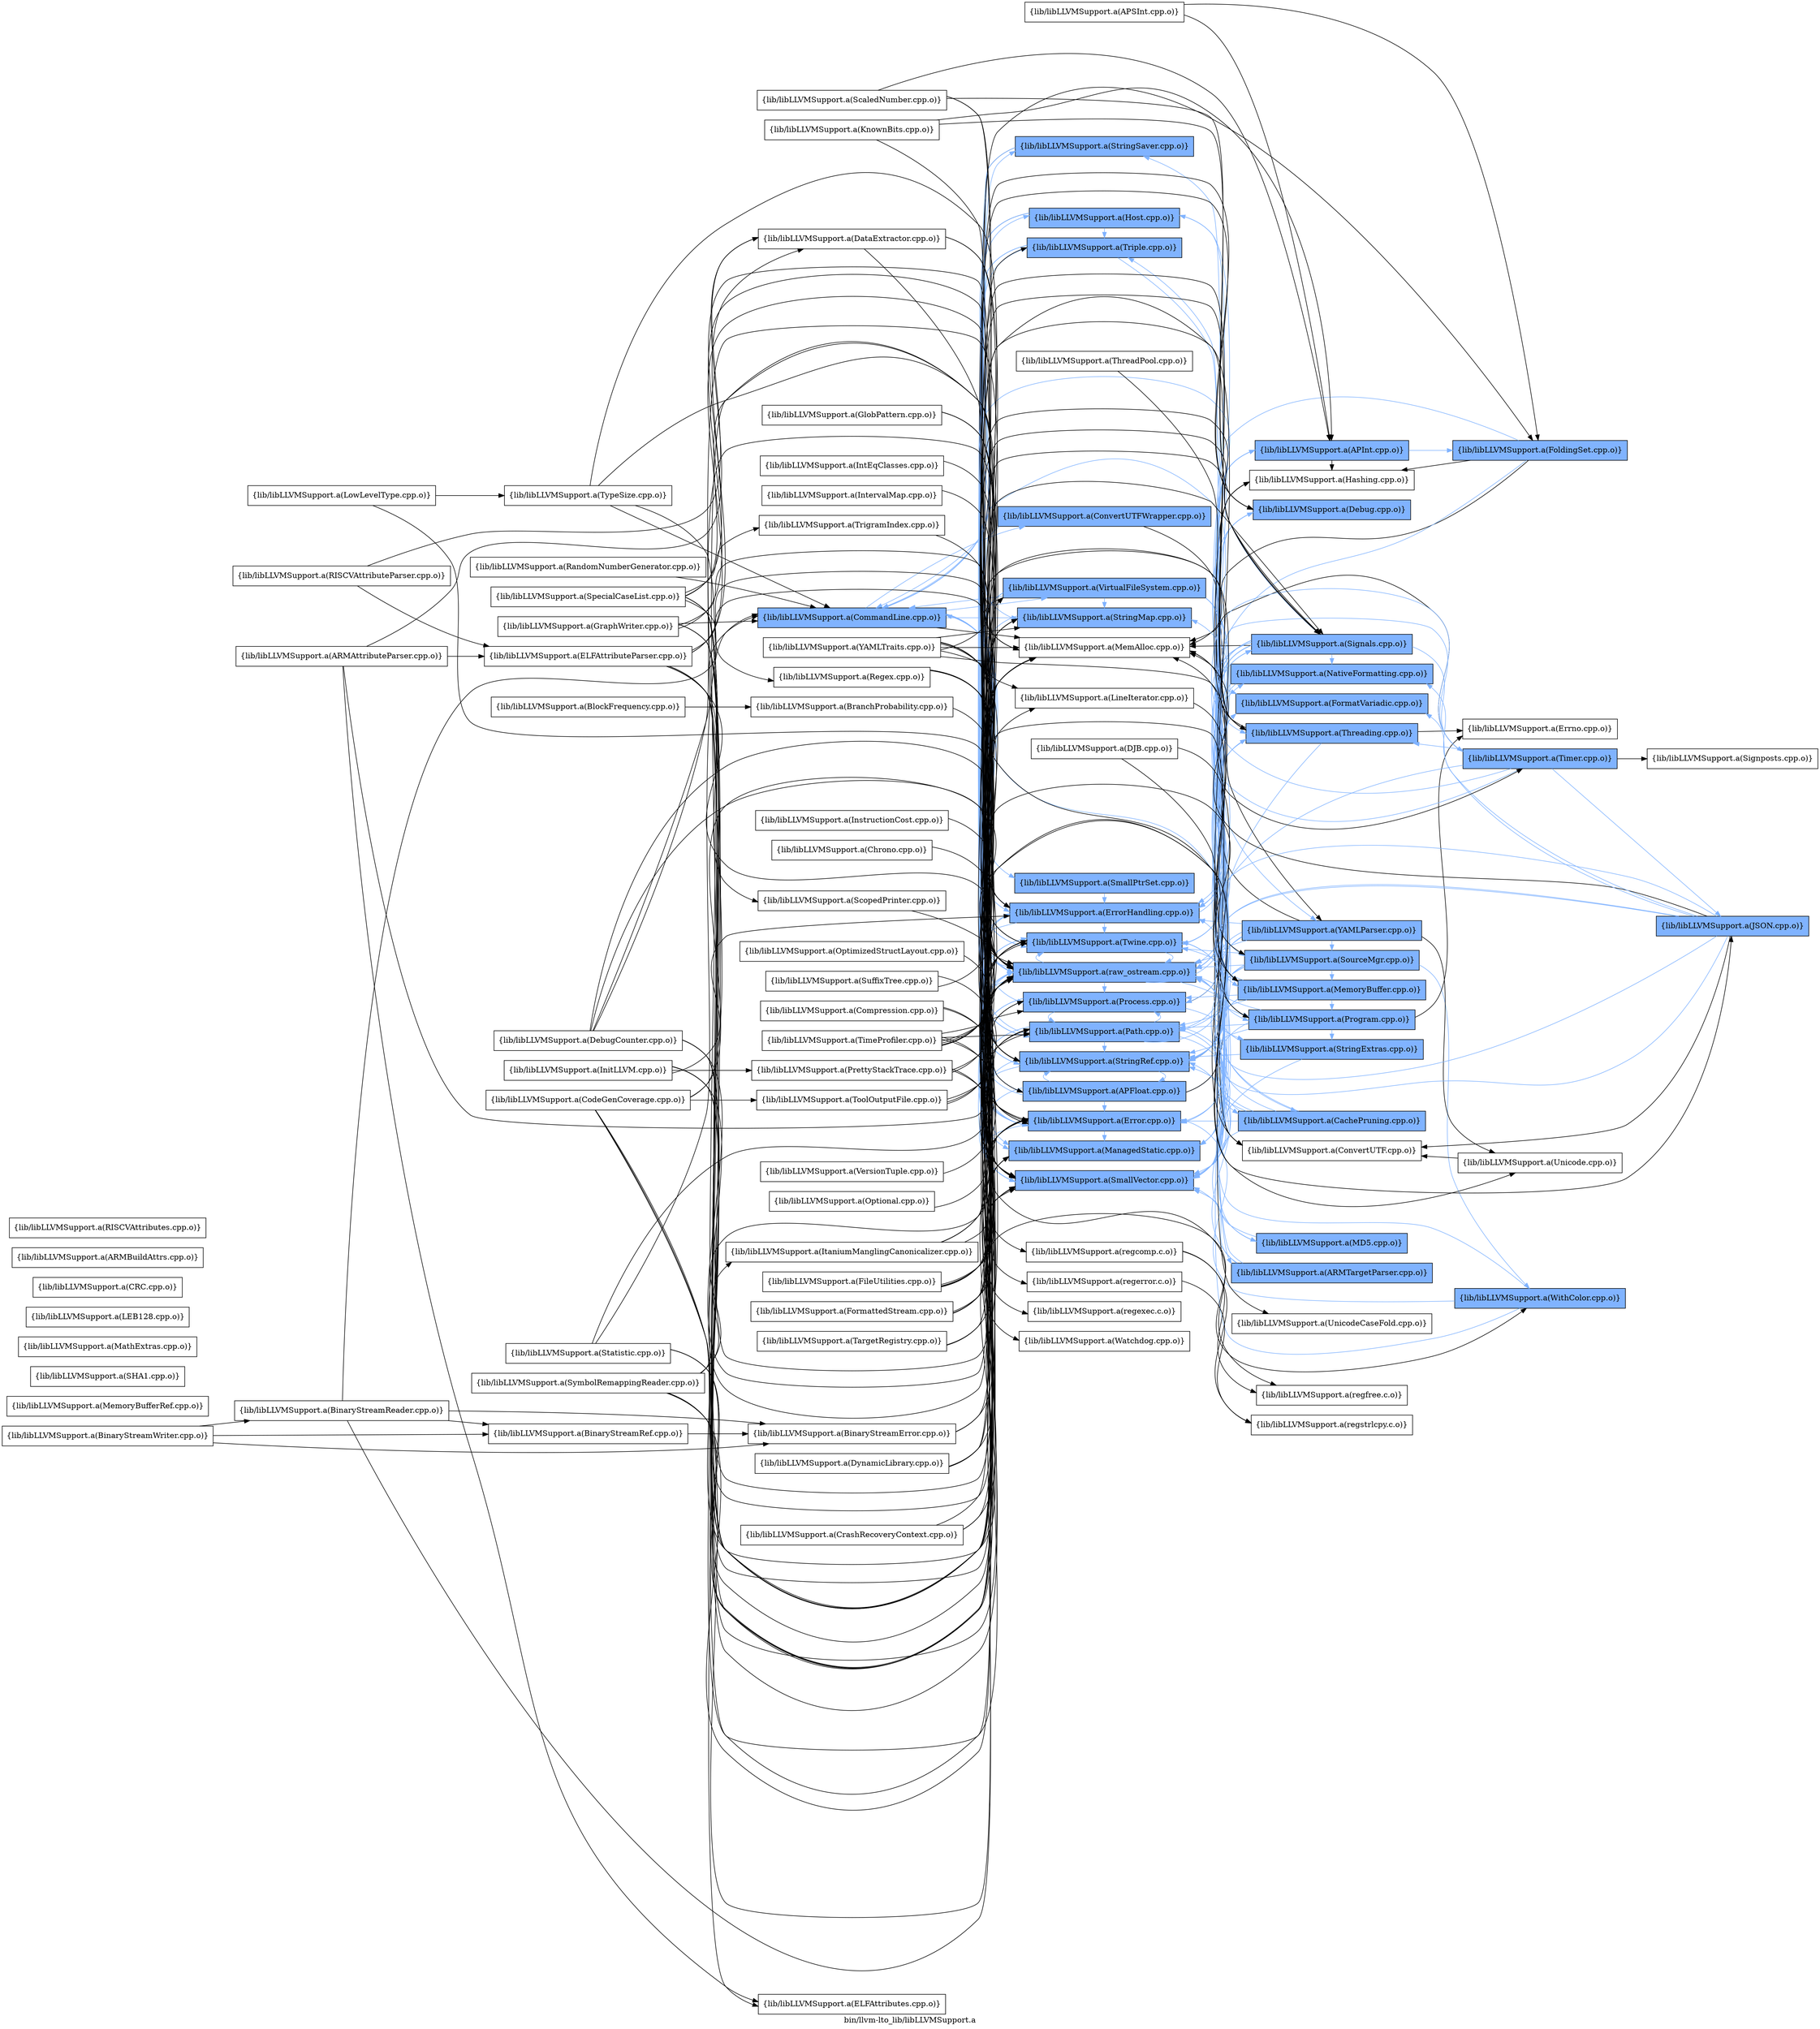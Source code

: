 digraph "bin/llvm-lto_lib/libLLVMSupport.a" {
	label="bin/llvm-lto_lib/libLLVMSupport.a";
	rankdir=LR;
	{ rank=same; Node0x557d850bd7e8;  }
	{ rank=same; Node0x557d850baef8; Node0x557d850bc258; Node0x557d850b8ba8; Node0x557d850b7988; Node0x557d850c6988; Node0x557d850c6578; Node0x557d850b61c8; Node0x557d850b68a8; Node0x557d850b8478; Node0x557d850b8bf8; Node0x557d850bfcc8; Node0x557d850a6868; Node0x557d850a7768; Node0x557d850a5d78; Node0x557d850c5498; Node0x557d850a1fe8; Node0x557d850a2588; Node0x557d850a38e8;  }
	{ rank=same; Node0x557d850ba2c8; Node0x557d850c2c48; Node0x557d850b5d18; Node0x557d850b56d8; Node0x557d850a53c8; Node0x557d850a8348; Node0x557d850a5b48; Node0x557d850b99b8; Node0x557d850c0678; Node0x557d850b4788; Node0x557d850c3fa8; Node0x557d850c3238; Node0x557d850bf9a8; Node0x557d850a3de8; Node0x557d850c00d8; Node0x557d850b5778;  }
	{ rank=same; Node0x557d850b7578; Node0x557d850c2838; Node0x557d850a4c48; Node0x557d850c3878; Node0x557d850a64f8;  }
	{ rank=same; Node0x557d850bd7e8;  }
	{ rank=same; Node0x557d850baef8; Node0x557d850bc258; Node0x557d850b8ba8; Node0x557d850b7988; Node0x557d850c6988; Node0x557d850c6578; Node0x557d850b61c8; Node0x557d850b68a8; Node0x557d850b8478; Node0x557d850b8bf8; Node0x557d850bfcc8; Node0x557d850a6868; Node0x557d850a7768; Node0x557d850a5d78; Node0x557d850c5498; Node0x557d850a1fe8; Node0x557d850a2588; Node0x557d850a38e8;  }
	{ rank=same; Node0x557d850ba2c8; Node0x557d850c2c48; Node0x557d850b5d18; Node0x557d850b56d8; Node0x557d850a53c8; Node0x557d850a8348; Node0x557d850a5b48; Node0x557d850b99b8; Node0x557d850c0678; Node0x557d850b4788; Node0x557d850c3fa8; Node0x557d850c3238; Node0x557d850bf9a8; Node0x557d850a3de8; Node0x557d850c00d8; Node0x557d850b5778;  }
	{ rank=same; Node0x557d850b7578; Node0x557d850c2838; Node0x557d850a4c48; Node0x557d850c3878; Node0x557d850a64f8;  }

	Node0x557d850bd7e8 [shape=record,shape=box,group=1,style=filled,fillcolor="0.600000 0.5 1",label="{lib/libLLVMSupport.a(CommandLine.cpp.o)}"];
	Node0x557d850bd7e8 -> Node0x557d850baef8[color="0.600000 0.5 1"];
	Node0x557d850bd7e8 -> Node0x557d850bc258[color="0.600000 0.5 1"];
	Node0x557d850bd7e8 -> Node0x557d850b8ba8[color="0.600000 0.5 1"];
	Node0x557d850bd7e8 -> Node0x557d850b7988[color="0.600000 0.5 1"];
	Node0x557d850bd7e8 -> Node0x557d850c6988[color="0.600000 0.5 1"];
	Node0x557d850bd7e8 -> Node0x557d850c6578;
	Node0x557d850bd7e8 -> Node0x557d850b61c8[color="0.600000 0.5 1"];
	Node0x557d850bd7e8 -> Node0x557d850b68a8[color="0.600000 0.5 1"];
	Node0x557d850bd7e8 -> Node0x557d850b8478[color="0.600000 0.5 1"];
	Node0x557d850bd7e8 -> Node0x557d850b8bf8[color="0.600000 0.5 1"];
	Node0x557d850bd7e8 -> Node0x557d850bfcc8[color="0.600000 0.5 1"];
	Node0x557d850bd7e8 -> Node0x557d850a6868[color="0.600000 0.5 1"];
	Node0x557d850bd7e8 -> Node0x557d850a7768[color="0.600000 0.5 1"];
	Node0x557d850bd7e8 -> Node0x557d850a5d78[color="0.600000 0.5 1"];
	Node0x557d850bd7e8 -> Node0x557d850c5498[color="0.600000 0.5 1"];
	Node0x557d850bd7e8 -> Node0x557d850a1fe8[color="0.600000 0.5 1"];
	Node0x557d850bd7e8 -> Node0x557d850a2588[color="0.600000 0.5 1"];
	Node0x557d850bd7e8 -> Node0x557d850a38e8[color="0.600000 0.5 1"];
	Node0x557d850b8ba8 [shape=record,shape=box,group=1,style=filled,fillcolor="0.600000 0.5 1",label="{lib/libLLVMSupport.a(Error.cpp.o)}"];
	Node0x557d850b8ba8 -> Node0x557d850b7988[color="0.600000 0.5 1"];
	Node0x557d850b8ba8 -> Node0x557d850c6988[color="0.600000 0.5 1"];
	Node0x557d850b8ba8 -> Node0x557d850b68a8[color="0.600000 0.5 1"];
	Node0x557d850b8ba8 -> Node0x557d850a7768[color="0.600000 0.5 1"];
	Node0x557d850b8ba8 -> Node0x557d850c5498[color="0.600000 0.5 1"];
	Node0x557d850b7988 [shape=record,shape=box,group=1,style=filled,fillcolor="0.600000 0.5 1",label="{lib/libLLVMSupport.a(ErrorHandling.cpp.o)}"];
	Node0x557d850b7988 -> Node0x557d850b56d8[color="0.600000 0.5 1"];
	Node0x557d850b7988 -> Node0x557d850a7768[color="0.600000 0.5 1"];
	Node0x557d850b7988 -> Node0x557d850c5498[color="0.600000 0.5 1"];
	Node0x557d850b7988 -> Node0x557d850a53c8[color="0.600000 0.5 1"];
	Node0x557d850c2068 [shape=record,shape=box,group=0,label="{lib/libLLVMSupport.a(InitLLVM.cpp.o)}"];
	Node0x557d850c2068 -> Node0x557d850b7988;
	Node0x557d850c2068 -> Node0x557d850c6988;
	Node0x557d850c2068 -> Node0x557d850c6578;
	Node0x557d850c2068 -> Node0x557d850beb98;
	Node0x557d850c2068 -> Node0x557d850a53c8;
	Node0x557d850c6578 [shape=record,shape=box,group=0,label="{lib/libLLVMSupport.a(MemAlloc.cpp.o)}"];
	Node0x557d850c0678 [shape=record,shape=box,group=1,style=filled,fillcolor="0.600000 0.5 1",label="{lib/libLLVMSupport.a(MemoryBuffer.cpp.o)}"];
	Node0x557d850c0678 -> Node0x557d850b8ba8[color="0.600000 0.5 1"];
	Node0x557d850c0678 -> Node0x557d850b68a8[color="0.600000 0.5 1"];
	Node0x557d850c0678 -> Node0x557d850a7768[color="0.600000 0.5 1"];
	Node0x557d850c0678 -> Node0x557d850a2588[color="0.600000 0.5 1"];
	Node0x557d850c0678 -> Node0x557d850a38e8[color="0.600000 0.5 1"];
	Node0x557d850c0678 -> Node0x557d850a3de8[color="0.600000 0.5 1"];
	Node0x557d850bfef8 [shape=record,shape=box,group=0,label="{lib/libLLVMSupport.a(MemoryBufferRef.cpp.o)}"];
	Node0x557d850b68a8 [shape=record,shape=box,group=1,style=filled,fillcolor="0.600000 0.5 1",label="{lib/libLLVMSupport.a(SmallVector.cpp.o)}"];
	Node0x557d850b68a8 -> Node0x557d850b7988[color="0.600000 0.5 1"];
	Node0x557d850b4788 [shape=record,shape=box,group=1,style=filled,fillcolor="0.600000 0.5 1",label="{lib/libLLVMSupport.a(SourceMgr.cpp.o)}"];
	Node0x557d850b4788 -> Node0x557d850c0678[color="0.600000 0.5 1"];
	Node0x557d850b4788 -> Node0x557d850b68a8[color="0.600000 0.5 1"];
	Node0x557d850b4788 -> Node0x557d850bfcc8[color="0.600000 0.5 1"];
	Node0x557d850b4788 -> Node0x557d850a7768[color="0.600000 0.5 1"];
	Node0x557d850b4788 -> Node0x557d850c3878[color="0.600000 0.5 1"];
	Node0x557d850b4788 -> Node0x557d850c5498[color="0.600000 0.5 1"];
	Node0x557d850b4788 -> Node0x557d850a2588[color="0.600000 0.5 1"];
	Node0x557d850b8478 [shape=record,shape=box,group=1,style=filled,fillcolor="0.600000 0.5 1",label="{lib/libLLVMSupport.a(StringMap.cpp.o)}"];
	Node0x557d850b8478 -> Node0x557d850b7988[color="0.600000 0.5 1"];
	Node0x557d850bfcc8 [shape=record,shape=box,group=1,style=filled,fillcolor="0.600000 0.5 1",label="{lib/libLLVMSupport.a(StringRef.cpp.o)}"];
	Node0x557d850bfcc8 -> Node0x557d850baef8[color="0.600000 0.5 1"];
	Node0x557d850bfcc8 -> Node0x557d850ba2c8[color="0.600000 0.5 1"];
	Node0x557d850bfcc8 -> Node0x557d850b8ba8[color="0.600000 0.5 1"];
	Node0x557d850bfcc8 -> Node0x557d850c2c48;
	Node0x557d850bfcc8 -> Node0x557d850b68a8[color="0.600000 0.5 1"];
	Node0x557d850a7768 [shape=record,shape=box,group=1,style=filled,fillcolor="0.600000 0.5 1",label="{lib/libLLVMSupport.a(Twine.cpp.o)}"];
	Node0x557d850a7768 -> Node0x557d850b68a8[color="0.600000 0.5 1"];
	Node0x557d850a7768 -> Node0x557d850c5498[color="0.600000 0.5 1"];
	Node0x557d850c5498 [shape=record,shape=box,group=1,style=filled,fillcolor="0.600000 0.5 1",label="{lib/libLLVMSupport.a(raw_ostream.cpp.o)}"];
	Node0x557d850c5498 -> Node0x557d850b8ba8[color="0.600000 0.5 1"];
	Node0x557d850c5498 -> Node0x557d850b7988[color="0.600000 0.5 1"];
	Node0x557d850c5498 -> Node0x557d850c3238[color="0.600000 0.5 1"];
	Node0x557d850c5498 -> Node0x557d850bf9a8[color="0.600000 0.5 1"];
	Node0x557d850c5498 -> Node0x557d850b68a8[color="0.600000 0.5 1"];
	Node0x557d850c5498 -> Node0x557d850a7768[color="0.600000 0.5 1"];
	Node0x557d850c5498 -> Node0x557d850a2588[color="0.600000 0.5 1"];
	Node0x557d850c5498 -> Node0x557d850a38e8[color="0.600000 0.5 1"];
	Node0x557d850c5498 -> Node0x557d850a3de8[color="0.600000 0.5 1"];
	Node0x557d850a2588 [shape=record,shape=box,group=1,style=filled,fillcolor="0.600000 0.5 1",label="{lib/libLLVMSupport.a(Path.cpp.o)}"];
	Node0x557d850a2588 -> Node0x557d850b99b8[color="0.600000 0.5 1"];
	Node0x557d850a2588 -> Node0x557d850b8ba8[color="0.600000 0.5 1"];
	Node0x557d850a2588 -> Node0x557d850c00d8[color="0.600000 0.5 1"];
	Node0x557d850a2588 -> Node0x557d850b68a8[color="0.600000 0.5 1"];
	Node0x557d850a2588 -> Node0x557d850bfcc8[color="0.600000 0.5 1"];
	Node0x557d850a2588 -> Node0x557d850a7768[color="0.600000 0.5 1"];
	Node0x557d850a2588 -> Node0x557d850a38e8[color="0.600000 0.5 1"];
	Node0x557d850a2588 -> Node0x557d850a53c8[color="0.600000 0.5 1"];
	Node0x557d850ba2c8 [shape=record,shape=box,group=1,style=filled,fillcolor="0.600000 0.5 1",label="{lib/libLLVMSupport.a(APInt.cpp.o)}"];
	Node0x557d850ba2c8 -> Node0x557d850b7578[color="0.600000 0.5 1"];
	Node0x557d850ba2c8 -> Node0x557d850c2c48;
	Node0x557d850ba2c8 -> Node0x557d850b68a8[color="0.600000 0.5 1"];
	Node0x557d850ba2c8 -> Node0x557d850c5498[color="0.600000 0.5 1"];
	Node0x557d850a6868 [shape=record,shape=box,group=1,style=filled,fillcolor="0.600000 0.5 1",label="{lib/libLLVMSupport.a(Triple.cpp.o)}"];
	Node0x557d850a6868 -> Node0x557d850b68a8[color="0.600000 0.5 1"];
	Node0x557d850a6868 -> Node0x557d850bfcc8[color="0.600000 0.5 1"];
	Node0x557d850a6868 -> Node0x557d850a5b48[color="0.600000 0.5 1"];
	Node0x557d850a6868 -> Node0x557d850a7768[color="0.600000 0.5 1"];
	Node0x557d850baef8 [shape=record,shape=box,group=1,style=filled,fillcolor="0.600000 0.5 1",label="{lib/libLLVMSupport.a(APFloat.cpp.o)}"];
	Node0x557d850baef8 -> Node0x557d850ba2c8[color="0.600000 0.5 1"];
	Node0x557d850baef8 -> Node0x557d850b8ba8[color="0.600000 0.5 1"];
	Node0x557d850baef8 -> Node0x557d850c2c48;
	Node0x557d850baef8 -> Node0x557d850b68a8[color="0.600000 0.5 1"];
	Node0x557d850baef8 -> Node0x557d850bfcc8[color="0.600000 0.5 1"];
	Node0x557d850baef8 -> Node0x557d850c5498[color="0.600000 0.5 1"];
	Node0x557d850c0218 [shape=record,shape=box,group=0,label="{lib/libLLVMSupport.a(KnownBits.cpp.o)}"];
	Node0x557d850c0218 -> Node0x557d850ba2c8;
	Node0x557d850c0218 -> Node0x557d850b56d8;
	Node0x557d850c0218 -> Node0x557d850c5498;
	Node0x557d850b61c8 [shape=record,shape=box,group=1,style=filled,fillcolor="0.600000 0.5 1",label="{lib/libLLVMSupport.a(SmallPtrSet.cpp.o)}"];
	Node0x557d850b61c8 -> Node0x557d850b7988[color="0.600000 0.5 1"];
	Node0x557d850b5778 [shape=record,shape=box,group=1,style=filled,fillcolor="0.600000 0.5 1",label="{lib/libLLVMSupport.a(StringExtras.cpp.o)}"];
	Node0x557d850b5778 -> Node0x557d850b68a8[color="0.600000 0.5 1"];
	Node0x557d850b5778 -> Node0x557d850bfcc8[color="0.600000 0.5 1"];
	Node0x557d850b5778 -> Node0x557d850c5498[color="0.600000 0.5 1"];
	Node0x557d850a6c78 [shape=record,shape=box,group=0,label="{lib/libLLVMSupport.a(TypeSize.cpp.o)}"];
	Node0x557d850a6c78 -> Node0x557d850bd7e8;
	Node0x557d850a6c78 -> Node0x557d850b7988;
	Node0x557d850a6c78 -> Node0x557d850c3878;
	Node0x557d850a6c78 -> Node0x557d850c5498;
	Node0x557d850b56d8 [shape=record,shape=box,group=1,style=filled,fillcolor="0.600000 0.5 1",label="{lib/libLLVMSupport.a(Debug.cpp.o)}"];
	Node0x557d850b56d8 -> Node0x557d850c6988[color="0.600000 0.5 1"];
	Node0x557d850b56d8 -> Node0x557d850c5498[color="0.600000 0.5 1"];
	Node0x557d850c6988 [shape=record,shape=box,group=1,style=filled,fillcolor="0.600000 0.5 1",label="{lib/libLLVMSupport.a(ManagedStatic.cpp.o)}"];
	Node0x557d850c6988 -> Node0x557d850a8348[color="0.600000 0.5 1"];
	Node0x557d850bba38 [shape=record,shape=box,group=0,label="{lib/libLLVMSupport.a(BranchProbability.cpp.o)}"];
	Node0x557d850bba38 -> Node0x557d850c5498;
	Node0x557d850bed28 [shape=record,shape=box,group=0,label="{lib/libLLVMSupport.a(LowLevelType.cpp.o)}"];
	Node0x557d850bed28 -> Node0x557d850a6c78;
	Node0x557d850bed28 -> Node0x557d850c5498;
	Node0x557d850bdab8 [shape=record,shape=box,group=0,label="{lib/libLLVMSupport.a(CodeGenCoverage.cpp.o)}"];
	Node0x557d850bdab8 -> Node0x557d850b68a8;
	Node0x557d850bdab8 -> Node0x557d850c2d88;
	Node0x557d850bdab8 -> Node0x557d850a7768;
	Node0x557d850bdab8 -> Node0x557d850c5498;
	Node0x557d850bdab8 -> Node0x557d850a38e8;
	Node0x557d850bdab8 -> Node0x557d850a8348;
	Node0x557d850c25b8 [shape=record,shape=box,group=0,label="{lib/libLLVMSupport.a(GraphWriter.cpp.o)}"];
	Node0x557d850c25b8 -> Node0x557d850bd7e8;
	Node0x557d850c25b8 -> Node0x557d850bfcc8;
	Node0x557d850c25b8 -> Node0x557d850a7768;
	Node0x557d850c25b8 -> Node0x557d850c5498;
	Node0x557d850c25b8 -> Node0x557d850a2588;
	Node0x557d850c25b8 -> Node0x557d850a3de8;
	Node0x557d850a22b8 [shape=record,shape=box,group=0,label="{lib/libLLVMSupport.a(DynamicLibrary.cpp.o)}"];
	Node0x557d850a22b8 -> Node0x557d850c6988;
	Node0x557d850a22b8 -> Node0x557d850c6578;
	Node0x557d850a22b8 -> Node0x557d850b8478;
	Node0x557d850a22b8 -> Node0x557d850a8348;
	Node0x557d850c2c48 [shape=record,shape=box,group=0,label="{lib/libLLVMSupport.a(Hashing.cpp.o)}"];
	Node0x557d850c00d8 [shape=record,shape=box,group=1,style=filled,fillcolor="0.600000 0.5 1",label="{lib/libLLVMSupport.a(MD5.cpp.o)}"];
	Node0x557d850c00d8 -> Node0x557d850b68a8[color="0.600000 0.5 1"];
	Node0x557d850c00d8 -> Node0x557d850c5498[color="0.600000 0.5 1"];
	Node0x557d850a50a8 [shape=record,shape=box,group=0,label="{lib/libLLVMSupport.a(TargetRegistry.cpp.o)}"];
	Node0x557d850a50a8 -> Node0x557d850a6868;
	Node0x557d850a50a8 -> Node0x557d850c5498;
	Node0x557d850b8bf8 [shape=record,shape=box,group=1,style=filled,fillcolor="0.600000 0.5 1",label="{lib/libLLVMSupport.a(StringSaver.cpp.o)}"];
	Node0x557d850b8bf8 -> Node0x557d850c6578;
	Node0x557d850b8bf8 -> Node0x557d850b68a8[color="0.600000 0.5 1"];
	Node0x557d850b8bf8 -> Node0x557d850bfcc8[color="0.600000 0.5 1"];
	Node0x557d850b3428 [shape=record,shape=box,group=0,label="{lib/libLLVMSupport.a(SHA1.cpp.o)}"];
	Node0x557d850a1fe8 [shape=record,shape=box,group=1,style=filled,fillcolor="0.600000 0.5 1",label="{lib/libLLVMSupport.a(Host.cpp.o)}"];
	Node0x557d850a1fe8 -> Node0x557d850c6578;
	Node0x557d850a1fe8 -> Node0x557d850c0678[color="0.600000 0.5 1"];
	Node0x557d850a1fe8 -> Node0x557d850b8478[color="0.600000 0.5 1"];
	Node0x557d850a1fe8 -> Node0x557d850bfcc8[color="0.600000 0.5 1"];
	Node0x557d850a1fe8 -> Node0x557d850a6868[color="0.600000 0.5 1"];
	Node0x557d850a1fe8 -> Node0x557d850c5498[color="0.600000 0.5 1"];
	Node0x557d850c0768 [shape=record,shape=box,group=0,label="{lib/libLLVMSupport.a(IntEqClasses.cpp.o)}"];
	Node0x557d850c0768 -> Node0x557d850b68a8;
	Node0x557d850c71f8 [shape=record,shape=box,group=0,label="{lib/libLLVMSupport.a(MathExtras.cpp.o)}"];
	Node0x557d850c0e98 [shape=record,shape=box,group=0,label="{lib/libLLVMSupport.a(IntervalMap.cpp.o)}"];
	Node0x557d850c0e98 -> Node0x557d850b68a8;
	Node0x557d850c5678 [shape=record,shape=box,group=0,label="{lib/libLLVMSupport.a(FormattedStream.cpp.o)}"];
	Node0x557d850c5678 -> Node0x557d850b5d18;
	Node0x557d850c5678 -> Node0x557d850b56d8;
	Node0x557d850c5678 -> Node0x557d850b68a8;
	Node0x557d850c5678 -> Node0x557d850a64f8;
	Node0x557d850c5678 -> Node0x557d850c5498;
	Node0x557d850bbc68 [shape=record,shape=box,group=0,label="{lib/libLLVMSupport.a(BlockFrequency.cpp.o)}"];
	Node0x557d850bbc68 -> Node0x557d850bba38;
	Node0x557d850b42d8 [shape=record,shape=box,group=0,label="{lib/libLLVMSupport.a(ScaledNumber.cpp.o)}"];
	Node0x557d850b42d8 -> Node0x557d850baef8;
	Node0x557d850b42d8 -> Node0x557d850ba2c8;
	Node0x557d850b42d8 -> Node0x557d850b56d8;
	Node0x557d850b42d8 -> Node0x557d850c5498;
	Node0x557d850b7578 [shape=record,shape=box,group=1,style=filled,fillcolor="0.600000 0.5 1",label="{lib/libLLVMSupport.a(FoldingSet.cpp.o)}"];
	Node0x557d850b7578 -> Node0x557d850b7988[color="0.600000 0.5 1"];
	Node0x557d850b7578 -> Node0x557d850c2c48;
	Node0x557d850b7578 -> Node0x557d850c6578;
	Node0x557d850b7578 -> Node0x557d850b68a8[color="0.600000 0.5 1"];
	Node0x557d850c4688 [shape=record,shape=box,group=0,label="{lib/libLLVMSupport.a(YAMLTraits.cpp.o)}"];
	Node0x557d850c4688 -> Node0x557d850b7988;
	Node0x557d850c4688 -> Node0x557d850bf908;
	Node0x557d850c4688 -> Node0x557d850c6578;
	Node0x557d850c4688 -> Node0x557d850c0678;
	Node0x557d850c4688 -> Node0x557d850b68a8;
	Node0x557d850c4688 -> Node0x557d850b4788;
	Node0x557d850c4688 -> Node0x557d850b8478;
	Node0x557d850c4688 -> Node0x557d850bfcc8;
	Node0x557d850c4688 -> Node0x557d850a7768;
	Node0x557d850c4688 -> Node0x557d850c3fa8;
	Node0x557d850c4688 -> Node0x557d850c5498;
	Node0x557d850bf908 [shape=record,shape=box,group=0,label="{lib/libLLVMSupport.a(LineIterator.cpp.o)}"];
	Node0x557d850bf908 -> Node0x557d850c0678;
	Node0x557d850b4f58 [shape=record,shape=box,group=0,label="{lib/libLLVMSupport.a(DebugCounter.cpp.o)}"];
	Node0x557d850b4f58 -> Node0x557d850bd7e8;
	Node0x557d850b4f58 -> Node0x557d850b56d8;
	Node0x557d850b4f58 -> Node0x557d850c6988;
	Node0x557d850b4f58 -> Node0x557d850c6578;
	Node0x557d850b4f58 -> Node0x557d850b68a8;
	Node0x557d850b4f58 -> Node0x557d850bfcc8;
	Node0x557d850b4f58 -> Node0x557d850c5498;
	Node0x557d850c2838 [shape=record,shape=box,group=1,style=filled,fillcolor="0.600000 0.5 1",label="{lib/libLLVMSupport.a(Timer.cpp.o)}"];
	Node0x557d850c2838 -> Node0x557d850bd7e8[color="0.600000 0.5 1"];
	Node0x557d850c2838 -> Node0x557d850c6988[color="0.600000 0.5 1"];
	Node0x557d850c2838 -> Node0x557d850c6578;
	Node0x557d850c2838 -> Node0x557d850b8478[color="0.600000 0.5 1"];
	Node0x557d850c2838 -> Node0x557d850c1bb8[color="0.600000 0.5 1"];
	Node0x557d850c2838 -> Node0x557d850c34b8;
	Node0x557d850c2838 -> Node0x557d850c5498[color="0.600000 0.5 1"];
	Node0x557d850c2838 -> Node0x557d850a38e8[color="0.600000 0.5 1"];
	Node0x557d850c2838 -> Node0x557d850a8348[color="0.600000 0.5 1"];
	Node0x557d850c09e8 [shape=record,shape=box,group=0,label="{lib/libLLVMSupport.a(SuffixTree.cpp.o)}"];
	Node0x557d850c09e8 -> Node0x557d850c6578;
	Node0x557d850c09e8 -> Node0x557d850b68a8;
	Node0x557d850c3878 [shape=record,shape=box,group=1,style=filled,fillcolor="0.600000 0.5 1",label="{lib/libLLVMSupport.a(WithColor.cpp.o)}"];
	Node0x557d850c3878 -> Node0x557d850bd7e8[color="0.600000 0.5 1"];
	Node0x557d850c3878 -> Node0x557d850b8ba8[color="0.600000 0.5 1"];
	Node0x557d850c3878 -> Node0x557d850c5498[color="0.600000 0.5 1"];
	Node0x557d850c35a8 [shape=record,shape=box,group=0,label="{lib/libLLVMSupport.a(Regex.cpp.o)}"];
	Node0x557d850c35a8 -> Node0x557d850b68a8;
	Node0x557d850c35a8 -> Node0x557d850bfcc8;
	Node0x557d850c35a8 -> Node0x557d850a7768;
	Node0x557d850c35a8 -> Node0x557d850c5c18;
	Node0x557d850c35a8 -> Node0x557d850c6258;
	Node0x557d850c35a8 -> Node0x557d850c69d8;
	Node0x557d850c35a8 -> Node0x557d850a09b8;
	Node0x557d850c1208 [shape=record,shape=box,group=0,label="{lib/libLLVMSupport.a(InstructionCost.cpp.o)}"];
	Node0x557d850c1208 -> Node0x557d850c5498;
	Node0x557d850c2d88 [shape=record,shape=box,group=0,label="{lib/libLLVMSupport.a(ToolOutputFile.cpp.o)}"];
	Node0x557d850c2d88 -> Node0x557d850c5498;
	Node0x557d850c2d88 -> Node0x557d850a2588;
	Node0x557d850c2d88 -> Node0x557d850a53c8;
	Node0x557d850bab38 [shape=record,shape=box,group=0,label="{lib/libLLVMSupport.a(Chrono.cpp.o)}"];
	Node0x557d850bab38 -> Node0x557d850c5498;
	Node0x557d850beb98 [shape=record,shape=box,group=0,label="{lib/libLLVMSupport.a(PrettyStackTrace.cpp.o)}"];
	Node0x557d850beb98 -> Node0x557d850b68a8;
	Node0x557d850beb98 -> Node0x557d850c5498;
	Node0x557d850beb98 -> Node0x557d850a53c8;
	Node0x557d850beb98 -> Node0x557d850a8a28;
	Node0x557d850c22e8 [shape=record,shape=box,group=0,label="{lib/libLLVMSupport.a(TimeProfiler.cpp.o)}"];
	Node0x557d850c22e8 -> Node0x557d850b8ba8;
	Node0x557d850c22e8 -> Node0x557d850c6578;
	Node0x557d850c22e8 -> Node0x557d850b68a8;
	Node0x557d850c22e8 -> Node0x557d850b8478;
	Node0x557d850c22e8 -> Node0x557d850c1bb8;
	Node0x557d850c22e8 -> Node0x557d850a7768;
	Node0x557d850c22e8 -> Node0x557d850c5498;
	Node0x557d850c22e8 -> Node0x557d850a2588;
	Node0x557d850c22e8 -> Node0x557d850a38e8;
	Node0x557d850b4ff8 [shape=record,shape=box,group=0,label="{lib/libLLVMSupport.a(Statistic.cpp.o)}"];
	Node0x557d850b4ff8 -> Node0x557d850bd7e8;
	Node0x557d850b4ff8 -> Node0x557d850c6988;
	Node0x557d850b4ff8 -> Node0x557d850c2838;
	Node0x557d850b4ff8 -> Node0x557d850c5498;
	Node0x557d850b4ff8 -> Node0x557d850a8348;
	Node0x557d850a8348 [shape=record,shape=box,group=1,style=filled,fillcolor="0.600000 0.5 1",label="{lib/libLLVMSupport.a(Threading.cpp.o)}"];
	Node0x557d850a8348 -> Node0x557d850b7988[color="0.600000 0.5 1"];
	Node0x557d850a8348 -> Node0x557d850c6578;
	Node0x557d850a8348 -> Node0x557d850b68a8[color="0.600000 0.5 1"];
	Node0x557d850a8348 -> Node0x557d850bfcc8[color="0.600000 0.5 1"];
	Node0x557d850a8348 -> Node0x557d850a7768[color="0.600000 0.5 1"];
	Node0x557d850a8348 -> Node0x557d850a1fe8[color="0.600000 0.5 1"];
	Node0x557d850a8348 -> Node0x557d850a4c48;
	Node0x557d850c3238 [shape=record,shape=box,group=1,style=filled,fillcolor="0.600000 0.5 1",label="{lib/libLLVMSupport.a(FormatVariadic.cpp.o)}"];
	Node0x557d850c3238 -> Node0x557d850b68a8[color="0.600000 0.5 1"];
	Node0x557d850c3238 -> Node0x557d850bfcc8[color="0.600000 0.5 1"];
	Node0x557d850bf9a8 [shape=record,shape=box,group=1,style=filled,fillcolor="0.600000 0.5 1",label="{lib/libLLVMSupport.a(NativeFormatting.cpp.o)}"];
	Node0x557d850bf9a8 -> Node0x557d850b68a8[color="0.600000 0.5 1"];
	Node0x557d850bf9a8 -> Node0x557d850c5498[color="0.600000 0.5 1"];
	Node0x557d850c14d8 [shape=record,shape=box,group=0,label="{lib/libLLVMSupport.a(ThreadPool.cpp.o)}"];
	Node0x557d850c14d8 -> Node0x557d850a8348;
	Node0x557d850b99b8 [shape=record,shape=box,group=1,style=filled,fillcolor="0.600000 0.5 1",label="{lib/libLLVMSupport.a(CachePruning.cpp.o)}"];
	Node0x557d850b99b8 -> Node0x557d850b8ba8[color="0.600000 0.5 1"];
	Node0x557d850b99b8 -> Node0x557d850b7988[color="0.600000 0.5 1"];
	Node0x557d850b99b8 -> Node0x557d850b68a8[color="0.600000 0.5 1"];
	Node0x557d850b99b8 -> Node0x557d850bfcc8[color="0.600000 0.5 1"];
	Node0x557d850b99b8 -> Node0x557d850a7768[color="0.600000 0.5 1"];
	Node0x557d850b99b8 -> Node0x557d850c5498[color="0.600000 0.5 1"];
	Node0x557d850b99b8 -> Node0x557d850a2588[color="0.600000 0.5 1"];
	Node0x557d850b7398 [shape=record,shape=box,group=0,label="{lib/libLLVMSupport.a(FileUtilities.cpp.o)}"];
	Node0x557d850b7398 -> Node0x557d850b8ba8;
	Node0x557d850b7398 -> Node0x557d850c0678;
	Node0x557d850b7398 -> Node0x557d850b68a8;
	Node0x557d850b7398 -> Node0x557d850a7768;
	Node0x557d850b7398 -> Node0x557d850c5498;
	Node0x557d850b7398 -> Node0x557d850a2588;
	Node0x557d850bdec8 [shape=record,shape=box,group=0,label="{lib/libLLVMSupport.a(Compression.cpp.o)}"];
	Node0x557d850bdec8 -> Node0x557d850b8ba8;
	Node0x557d850bdec8 -> Node0x557d850b68a8;
	Node0x557d850a53c8 [shape=record,shape=box,group=1,style=filled,fillcolor="0.600000 0.5 1",label="{lib/libLLVMSupport.a(Signals.cpp.o)}"];
	Node0x557d850a53c8 -> Node0x557d850bd7e8[color="0.600000 0.5 1"];
	Node0x557d850a53c8 -> Node0x557d850b7988[color="0.600000 0.5 1"];
	Node0x557d850a53c8 -> Node0x557d850c3238[color="0.600000 0.5 1"];
	Node0x557d850a53c8 -> Node0x557d850c6988[color="0.600000 0.5 1"];
	Node0x557d850a53c8 -> Node0x557d850c6578;
	Node0x557d850a53c8 -> Node0x557d850c0678[color="0.600000 0.5 1"];
	Node0x557d850a53c8 -> Node0x557d850bf9a8[color="0.600000 0.5 1"];
	Node0x557d850a53c8 -> Node0x557d850b68a8[color="0.600000 0.5 1"];
	Node0x557d850a53c8 -> Node0x557d850bfcc8[color="0.600000 0.5 1"];
	Node0x557d850a53c8 -> Node0x557d850c2838[color="0.600000 0.5 1"];
	Node0x557d850a53c8 -> Node0x557d850a7768[color="0.600000 0.5 1"];
	Node0x557d850a53c8 -> Node0x557d850c5498[color="0.600000 0.5 1"];
	Node0x557d850a53c8 -> Node0x557d850a2588[color="0.600000 0.5 1"];
	Node0x557d850a53c8 -> Node0x557d850a3de8[color="0.600000 0.5 1"];
	Node0x557d850a53c8 -> Node0x557d850a8348[color="0.600000 0.5 1"];
	Node0x557d850bf1d8 [shape=record,shape=box,group=0,label="{lib/libLLVMSupport.a(LEB128.cpp.o)}"];
	Node0x557d850bc8e8 [shape=record,shape=box,group=0,label="{lib/libLLVMSupport.a(CRC.cpp.o)}"];
	Node0x557d850b55e8 [shape=record,shape=box,group=0,label="{lib/libLLVMSupport.a(DataExtractor.cpp.o)}"];
	Node0x557d850b55e8 -> Node0x557d850b8ba8;
	Node0x557d850b55e8 -> Node0x557d850bfcc8;
	Node0x557d850b55e8 -> Node0x557d850c5498;
	Node0x557d850b9ff8 [shape=record,shape=box,group=0,label="{lib/libLLVMSupport.a(ARMBuildAttrs.cpp.o)}"];
	Node0x557d850b9918 [shape=record,shape=box,group=0,label="{lib/libLLVMSupport.a(ARMAttributeParser.cpp.o)}"];
	Node0x557d850b9918 -> Node0x557d850b55e8;
	Node0x557d850b9918 -> Node0x557d850b8f18;
	Node0x557d850b9918 -> Node0x557d850b8798;
	Node0x557d850b9918 -> Node0x557d850c5498;
	Node0x557d850b8f18 [shape=record,shape=box,group=0,label="{lib/libLLVMSupport.a(ELFAttributeParser.cpp.o)}"];
	Node0x557d850b8f18 -> Node0x557d850b55e8;
	Node0x557d850b8f18 -> Node0x557d850b8798;
	Node0x557d850b8f18 -> Node0x557d850b8ba8;
	Node0x557d850b8f18 -> Node0x557d850b3b58;
	Node0x557d850b8f18 -> Node0x557d850b68a8;
	Node0x557d850b8f18 -> Node0x557d850bfcc8;
	Node0x557d850b8f18 -> Node0x557d850a7768;
	Node0x557d850b8f18 -> Node0x557d850c5498;
	Node0x557d850c2428 [shape=record,shape=box,group=0,label="{lib/libLLVMSupport.a(RISCVAttributes.cpp.o)}"];
	Node0x557d850b2118 [shape=record,shape=box,group=0,label="{lib/libLLVMSupport.a(RISCVAttributeParser.cpp.o)}"];
	Node0x557d850b2118 -> Node0x557d850b55e8;
	Node0x557d850b2118 -> Node0x557d850b8f18;
	Node0x557d850c2158 [shape=record,shape=box,group=0,label="{lib/libLLVMSupport.a(BinaryStreamReader.cpp.o)}"];
	Node0x557d850c2158 -> Node0x557d850b8e28;
	Node0x557d850c2158 -> Node0x557d850bab88;
	Node0x557d850c2158 -> Node0x557d850b8ba8;
	Node0x557d850c2158 -> Node0x557d850b68a8;
	Node0x557d850b8e28 [shape=record,shape=box,group=0,label="{lib/libLLVMSupport.a(BinaryStreamError.cpp.o)}"];
	Node0x557d850b8e28 -> Node0x557d850b8ba8;
	Node0x557d850b8e28 -> Node0x557d850c5498;
	Node0x557d850bab88 [shape=record,shape=box,group=0,label="{lib/libLLVMSupport.a(BinaryStreamRef.cpp.o)}"];
	Node0x557d850bab88 -> Node0x557d850b8e28;
	Node0x557d850b8798 [shape=record,shape=box,group=0,label="{lib/libLLVMSupport.a(ELFAttributes.cpp.o)}"];
	Node0x557d850a38e8 [shape=record,shape=box,group=1,style=filled,fillcolor="0.600000 0.5 1",label="{lib/libLLVMSupport.a(Process.cpp.o)}"];
	Node0x557d850a38e8 -> Node0x557d850b8ba8[color="0.600000 0.5 1"];
	Node0x557d850a38e8 -> Node0x557d850c2c48;
	Node0x557d850a38e8 -> Node0x557d850c6988[color="0.600000 0.5 1"];
	Node0x557d850a38e8 -> Node0x557d850b68a8[color="0.600000 0.5 1"];
	Node0x557d850a38e8 -> Node0x557d850b5778[color="0.600000 0.5 1"];
	Node0x557d850a38e8 -> Node0x557d850a2588[color="0.600000 0.5 1"];
	Node0x557d850bc258 [shape=record,shape=box,group=1,style=filled,fillcolor="0.600000 0.5 1",label="{lib/libLLVMSupport.a(ConvertUTFWrapper.cpp.o)}"];
	Node0x557d850bc258 -> Node0x557d850b5d18;
	Node0x557d850bc258 -> Node0x557d850b68a8[color="0.600000 0.5 1"];
	Node0x557d850a5d78 [shape=record,shape=box,group=1,style=filled,fillcolor="0.600000 0.5 1",label="{lib/libLLVMSupport.a(VirtualFileSystem.cpp.o)}"];
	Node0x557d850a5d78 -> Node0x557d850b99b8[color="0.600000 0.5 1"];
	Node0x557d850a5d78 -> Node0x557d850bd7e8[color="0.600000 0.5 1"];
	Node0x557d850a5d78 -> Node0x557d850b8ba8[color="0.600000 0.5 1"];
	Node0x557d850a5d78 -> Node0x557d850c6578;
	Node0x557d850a5d78 -> Node0x557d850c0678[color="0.600000 0.5 1"];
	Node0x557d850a5d78 -> Node0x557d850b68a8[color="0.600000 0.5 1"];
	Node0x557d850a5d78 -> Node0x557d850b4788[color="0.600000 0.5 1"];
	Node0x557d850a5d78 -> Node0x557d850b8478[color="0.600000 0.5 1"];
	Node0x557d850a5d78 -> Node0x557d850bfcc8[color="0.600000 0.5 1"];
	Node0x557d850a5d78 -> Node0x557d850a7768[color="0.600000 0.5 1"];
	Node0x557d850a5d78 -> Node0x557d850c3fa8[color="0.600000 0.5 1"];
	Node0x557d850a5d78 -> Node0x557d850c5498[color="0.600000 0.5 1"];
	Node0x557d850a5d78 -> Node0x557d850a2588[color="0.600000 0.5 1"];
	Node0x557d850b5d18 [shape=record,shape=box,group=0,label="{lib/libLLVMSupport.a(ConvertUTF.cpp.o)}"];
	Node0x557d850b3b58 [shape=record,shape=box,group=0,label="{lib/libLLVMSupport.a(ScopedPrinter.cpp.o)}"];
	Node0x557d850b3b58 -> Node0x557d850c5498;
	Node0x557d850a64f8 [shape=record,shape=box,group=0,label="{lib/libLLVMSupport.a(Unicode.cpp.o)}"];
	Node0x557d850a64f8 -> Node0x557d850b5d18;
	Node0x557d850a3de8 [shape=record,shape=box,group=1,style=filled,fillcolor="0.600000 0.5 1",label="{lib/libLLVMSupport.a(Program.cpp.o)}"];
	Node0x557d850a3de8 -> Node0x557d850c6578;
	Node0x557d850a3de8 -> Node0x557d850b68a8[color="0.600000 0.5 1"];
	Node0x557d850a3de8 -> Node0x557d850b5778[color="0.600000 0.5 1"];
	Node0x557d850a3de8 -> Node0x557d850b8bf8[color="0.600000 0.5 1"];
	Node0x557d850a3de8 -> Node0x557d850bfcc8[color="0.600000 0.5 1"];
	Node0x557d850a3de8 -> Node0x557d850c5498[color="0.600000 0.5 1"];
	Node0x557d850a3de8 -> Node0x557d850a2588[color="0.600000 0.5 1"];
	Node0x557d850a3de8 -> Node0x557d850a4c48;
	Node0x557d850a8a28 [shape=record,shape=box,group=0,label="{lib/libLLVMSupport.a(Watchdog.cpp.o)}"];
	Node0x557d850bee18 [shape=record,shape=box,group=0,label="{lib/libLLVMSupport.a(RandomNumberGenerator.cpp.o)}"];
	Node0x557d850bee18 -> Node0x557d850bd7e8;
	Node0x557d850c5c18 [shape=record,shape=box,group=0,label="{lib/libLLVMSupport.a(regcomp.c.o)}"];
	Node0x557d850c5c18 -> Node0x557d850a09b8;
	Node0x557d850c5c18 -> Node0x557d850a1b38;
	Node0x557d850c6258 [shape=record,shape=box,group=0,label="{lib/libLLVMSupport.a(regerror.c.o)}"];
	Node0x557d850c6258 -> Node0x557d850a1b38;
	Node0x557d850c69d8 [shape=record,shape=box,group=0,label="{lib/libLLVMSupport.a(regexec.c.o)}"];
	Node0x557d850a09b8 [shape=record,shape=box,group=0,label="{lib/libLLVMSupport.a(regfree.c.o)}"];
	Node0x557d850c1bb8 [shape=record,shape=box,group=1,style=filled,fillcolor="0.600000 0.5 1",label="{lib/libLLVMSupport.a(JSON.cpp.o)}"];
	Node0x557d850c1bb8 -> Node0x557d850b5d18;
	Node0x557d850c1bb8 -> Node0x557d850b8ba8[color="0.600000 0.5 1"];
	Node0x557d850c1bb8 -> Node0x557d850c3238[color="0.600000 0.5 1"];
	Node0x557d850c1bb8 -> Node0x557d850c6578;
	Node0x557d850c1bb8 -> Node0x557d850bf9a8[color="0.600000 0.5 1"];
	Node0x557d850c1bb8 -> Node0x557d850b68a8[color="0.600000 0.5 1"];
	Node0x557d850c1bb8 -> Node0x557d850bfcc8[color="0.600000 0.5 1"];
	Node0x557d850c1bb8 -> Node0x557d850a7768[color="0.600000 0.5 1"];
	Node0x557d850c1bb8 -> Node0x557d850c5498[color="0.600000 0.5 1"];
	Node0x557d850c34b8 [shape=record,shape=box,group=0,label="{lib/libLLVMSupport.a(Signposts.cpp.o)}"];
	Node0x557d850a5b48 [shape=record,shape=box,group=1,style=filled,fillcolor="0.600000 0.5 1",label="{lib/libLLVMSupport.a(ARMTargetParser.cpp.o)}"];
	Node0x557d850a5b48 -> Node0x557d850b68a8[color="0.600000 0.5 1"];
	Node0x557d850a5b48 -> Node0x557d850bfcc8[color="0.600000 0.5 1"];
	Node0x557d850a5b48 -> Node0x557d850a6868[color="0.600000 0.5 1"];
	Node0x557d850c3fa8 [shape=record,shape=box,group=1,style=filled,fillcolor="0.600000 0.5 1",label="{lib/libLLVMSupport.a(YAMLParser.cpp.o)}"];
	Node0x557d850c3fa8 -> Node0x557d850b7988[color="0.600000 0.5 1"];
	Node0x557d850c3fa8 -> Node0x557d850c6578;
	Node0x557d850c3fa8 -> Node0x557d850c0678[color="0.600000 0.5 1"];
	Node0x557d850c3fa8 -> Node0x557d850b68a8[color="0.600000 0.5 1"];
	Node0x557d850c3fa8 -> Node0x557d850b4788[color="0.600000 0.5 1"];
	Node0x557d850c3fa8 -> Node0x557d850bfcc8[color="0.600000 0.5 1"];
	Node0x557d850c3fa8 -> Node0x557d850a64f8;
	Node0x557d850c3fa8 -> Node0x557d850c5498[color="0.600000 0.5 1"];
	Node0x557d850c4ea8 [shape=record,shape=box,group=0,label="{lib/libLLVMSupport.a(VersionTuple.cpp.o)}"];
	Node0x557d850c4ea8 -> Node0x557d850c5498;
	Node0x557d850a1b38 [shape=record,shape=box,group=0,label="{lib/libLLVMSupport.a(regstrlcpy.c.o)}"];
	Node0x557d850a4018 [shape=record,shape=box,group=0,label="{lib/libLLVMSupport.a(CrashRecoveryContext.cpp.o)}"];
	Node0x557d850a4018 -> Node0x557d850c6988;
	Node0x557d850a4018 -> Node0x557d850a38e8;
	Node0x557d850a4018 -> Node0x557d850a53c8;
	Node0x557d850a4c48 [shape=record,shape=box,group=0,label="{lib/libLLVMSupport.a(Errno.cpp.o)}"];
	Node0x557d850c0268 [shape=record,shape=box,group=0,label="{lib/libLLVMSupport.a(DJB.cpp.o)}"];
	Node0x557d850c0268 -> Node0x557d850b5d18;
	Node0x557d850c0268 -> Node0x557d850c0f38;
	Node0x557d850c0f38 [shape=record,shape=box,group=0,label="{lib/libLLVMSupport.a(UnicodeCaseFold.cpp.o)}"];
	Node0x557d850c3648 [shape=record,shape=box,group=0,label="{lib/libLLVMSupport.a(BinaryStreamWriter.cpp.o)}"];
	Node0x557d850c3648 -> Node0x557d850b8e28;
	Node0x557d850c3648 -> Node0x557d850c2158;
	Node0x557d850c3648 -> Node0x557d850bab88;
	Node0x557d850bb2b8 [shape=record,shape=box,group=0,label="{lib/libLLVMSupport.a(Optional.cpp.o)}"];
	Node0x557d850bb2b8 -> Node0x557d850c5498;
	Node0x557d850a6598 [shape=record,shape=box,group=0,label="{lib/libLLVMSupport.a(SpecialCaseList.cpp.o)}"];
	Node0x557d850a6598 -> Node0x557d850b7988;
	Node0x557d850a6598 -> Node0x557d850c6578;
	Node0x557d850a6598 -> Node0x557d850c35a8;
	Node0x557d850a6598 -> Node0x557d850b8478;
	Node0x557d850a6598 -> Node0x557d850bfcc8;
	Node0x557d850a6598 -> Node0x557d850a7768;
	Node0x557d850a6598 -> Node0x557d850a5d78;
	Node0x557d850a6598 -> Node0x557d850a5e68;
	Node0x557d850a5e68 [shape=record,shape=box,group=0,label="{lib/libLLVMSupport.a(TrigramIndex.cpp.o)}"];
	Node0x557d850a5e68 -> Node0x557d850b68a8;
	Node0x557d850ac628 [shape=record,shape=box,group=0,label="{lib/libLLVMSupport.a(OptimizedStructLayout.cpp.o)}"];
	Node0x557d850ac628 -> Node0x557d850b68a8;
	Node0x557d850b03b8 [shape=record,shape=box,group=0,label="{lib/libLLVMSupport.a(GlobPattern.cpp.o)}"];
	Node0x557d850b03b8 -> Node0x557d850b8ba8;
	Node0x557d850b03b8 -> Node0x557d850b68a8;
	Node0x557d850b03b8 -> Node0x557d850bfcc8;
	Node0x557d850b1858 [shape=record,shape=box,group=0,label="{lib/libLLVMSupport.a(APSInt.cpp.o)}"];
	Node0x557d850b1858 -> Node0x557d850ba2c8;
	Node0x557d850b1858 -> Node0x557d850b7578;
	Node0x557d850bb7b8 [shape=record,shape=box,group=0,label="{lib/libLLVMSupport.a(ItaniumManglingCanonicalizer.cpp.o)}"];
	Node0x557d850bb7b8 -> Node0x557d850b7578;
	Node0x557d850bb7b8 -> Node0x557d850c6578;
	Node0x557d850bb7b8 -> Node0x557d850b68a8;
	Node0x557d850bb538 [shape=record,shape=box,group=0,label="{lib/libLLVMSupport.a(SymbolRemappingReader.cpp.o)}"];
	Node0x557d850bb538 -> Node0x557d850b8ba8;
	Node0x557d850bb538 -> Node0x557d850bf908;
	Node0x557d850bb538 -> Node0x557d850bfcc8;
	Node0x557d850bb538 -> Node0x557d850a7768;
	Node0x557d850bb538 -> Node0x557d850c5498;
	Node0x557d850bb538 -> Node0x557d850bb7b8;
}
